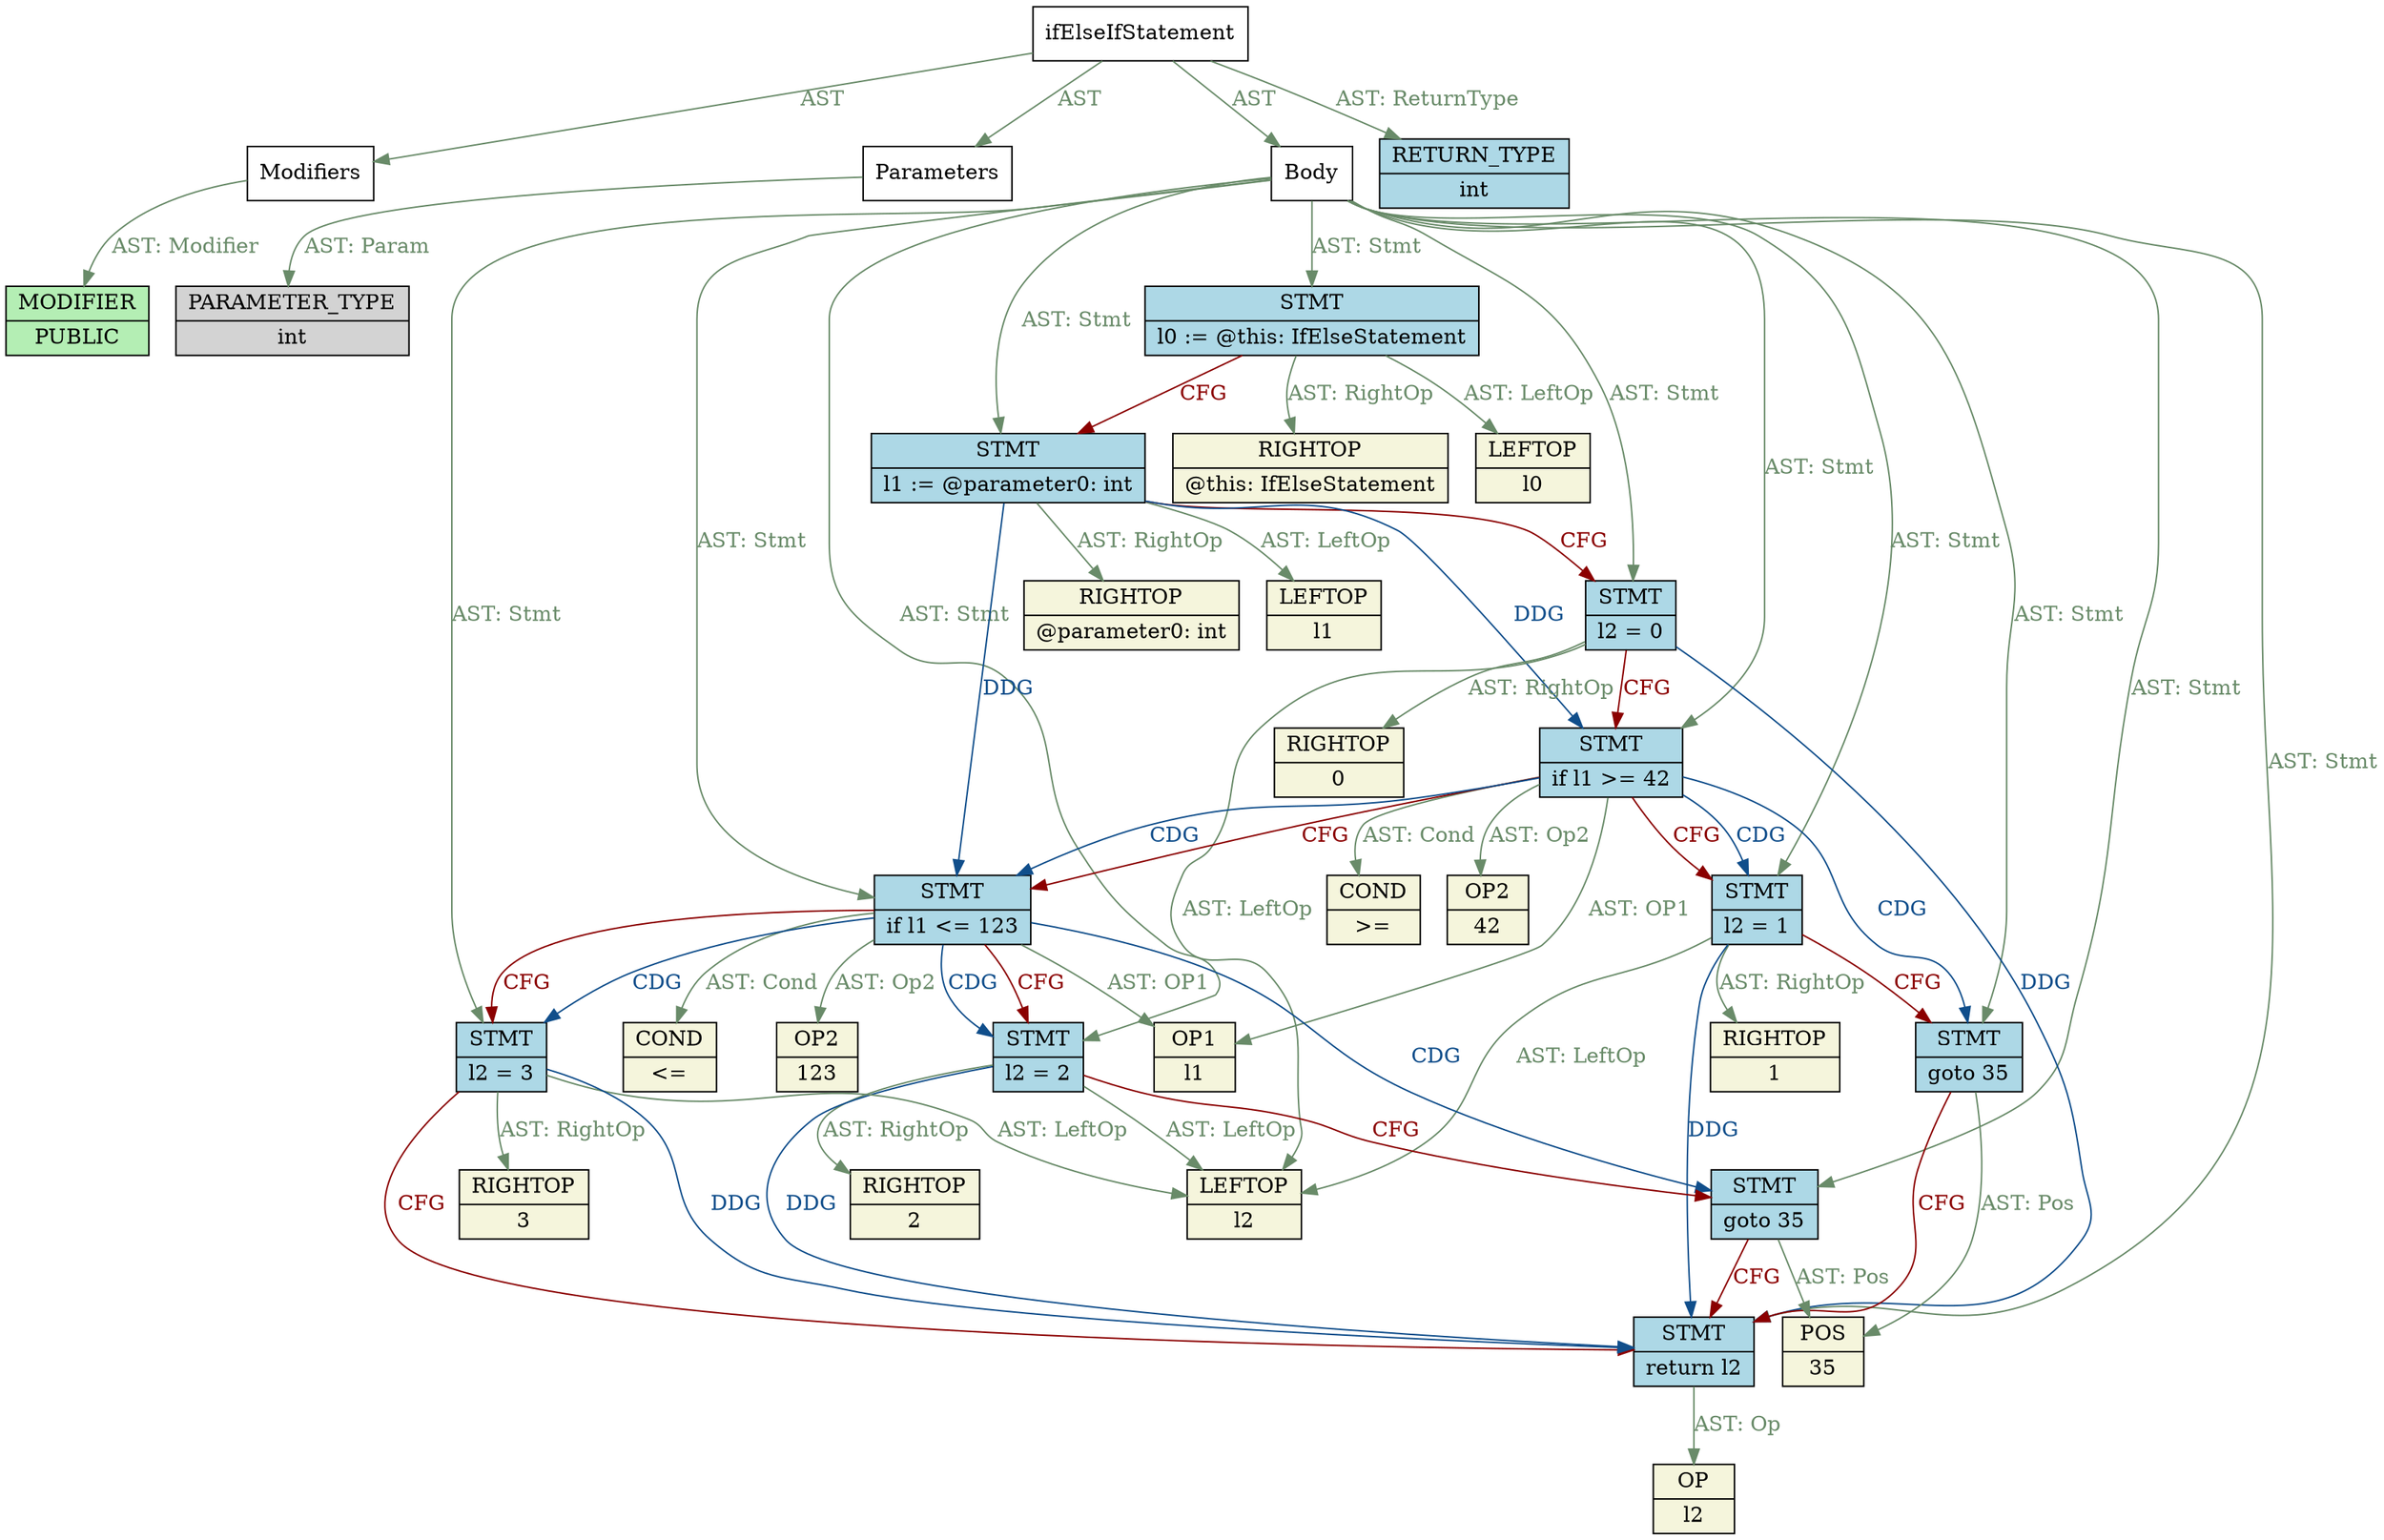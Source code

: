 digraph CPG {
	rankdir=TB;
	node [style=filled, shape=record];
	edge [style=filled]	"1827845153" [label=ifElseIfStatement, fillcolor="white"];
	"866062017" [label=Modifiers, fillcolor="white"];
	"679255763" [label=Parameters, fillcolor="white"];
	"2034796059" [label=Body, fillcolor="white"];
	"-2059221936" [label="{<f0> MODIFIER | <f1> PUBLIC}", fillcolor="darkseagreen2"];
	"242610529" [label="{<f0> PARAMETER_TYPE | <f1> int}", fillcolor="lightgray"];
	"1978621209" [label="{<f0> STMT | <f1> l0 := @this: IfElseStatement}", fillcolor="lightblue"];
	"279699695" [label="{<f0> LEFTOP | <f1> l0}", fillcolor="beige"];
	"443193635" [label="{<f0> RIGHTOP | <f1> @this: IfElseStatement}", fillcolor="beige"];
	"289239655" [label="{<f0> STMT | <f1> l1 := @parameter0: int}", fillcolor="lightblue"];
	"279699726" [label="{<f0> LEFTOP | <f1> l1}", fillcolor="beige"];
	"-581805002" [label="{<f0> RIGHTOP | <f1> @parameter0: int}", fillcolor="beige"];
	"-1766541179" [label="{<f0> STMT | <f1> l2 = 0}", fillcolor="lightblue"];
	"279699757" [label="{<f0> LEFTOP | <f1> l2}", fillcolor="beige"];
	"989450056" [label="{<f0> RIGHTOP | <f1> 0}", fillcolor="beige"];
	"-2116092283" [label="{<f0> STMT | <f1> if l1 &gt;= 42}", fillcolor="lightblue"];
	"1278360681" [label="{<f0> OP1 | <f1> l1}", fillcolor="beige"];
	"972044481" [label="{<f0> COND | <f1>  &gt;= }", fillcolor="beige"];
	"931727514" [label="{<f0> OP2 | <f1> 42}", fillcolor="beige"];
	"-970778312" [label="{<f0> STMT | <f1> l2 = 1}", fillcolor="lightblue"];
	"989450087" [label="{<f0> RIGHTOP | <f1> 1}", fillcolor="beige"];
	"1894156975" [label="{<f0> STMT | <f1> goto 35}", fillcolor="lightblue"];
	"1433718495" [label="{<f0> POS | <f1> 35}", fillcolor="beige"];
	"957051692" [label="{<f0> STMT | <f1> if l1 &lt;= 123}", fillcolor="lightblue"];
	"971984899" [label="{<f0> COND | <f1>  &lt;= }", fillcolor="beige"];
	"933185382" [label="{<f0> OP2 | <f1> 123}", fillcolor="beige"];
	"1311470002" [label="{<f0> STMT | <f1> l2 = 2}", fillcolor="lightblue"];
	"989450118" [label="{<f0> RIGHTOP | <f1> 2}", fillcolor="beige"];
	"-1529344563" [label="{<f0> STMT | <f1> goto 35}", fillcolor="lightblue"];
	"-1437789653" [label="{<f0> STMT | <f1> l2 = 3}", fillcolor="lightblue"];
	"989450149" [label="{<f0> RIGHTOP | <f1> 3}", fillcolor="beige"];
	"61238299" [label="{<f0> STMT | <f1> return l2}", fillcolor="lightblue"];
	"2012851007" [label="{<f0> OP | <f1> l2}", fillcolor="beige"];
	"34353057" [label="{<f0> RETURN_TYPE | <f1> int}", fillcolor="lightblue"];
	"1827845153" -> "866062017"[label="AST", color="darkseagreen4", fontcolor="darkseagreen4"];
	"1827845153" -> "679255763"[label="AST", color="darkseagreen4", fontcolor="darkseagreen4"];
	"1827845153" -> "2034796059"[label="AST", color="darkseagreen4", fontcolor="darkseagreen4"];
	"866062017" -> "-2059221936"[label="AST: Modifier", color="darkseagreen4", fontcolor="darkseagreen4"];
	"679255763" -> "242610529"[label="AST: Param", color="darkseagreen4", fontcolor="darkseagreen4"];
	"2034796059" -> "1978621209"[label="AST: Stmt", color="darkseagreen4", fontcolor="darkseagreen4"];
	"1978621209" -> "279699695"[label="AST: LeftOp", color="darkseagreen4", fontcolor="darkseagreen4"];
	"1978621209" -> "443193635"[label="AST: RightOp", color="darkseagreen4", fontcolor="darkseagreen4"];
	"2034796059" -> "289239655"[label="AST: Stmt", color="darkseagreen4", fontcolor="darkseagreen4"];
	"289239655" -> "279699726"[label="AST: LeftOp", color="darkseagreen4", fontcolor="darkseagreen4"];
	"289239655" -> "-581805002"[label="AST: RightOp", color="darkseagreen4", fontcolor="darkseagreen4"];
	"2034796059" -> "-1766541179"[label="AST: Stmt", color="darkseagreen4", fontcolor="darkseagreen4"];
	"-1766541179" -> "279699757"[label="AST: LeftOp", color="darkseagreen4", fontcolor="darkseagreen4"];
	"-1766541179" -> "989450056"[label="AST: RightOp", color="darkseagreen4", fontcolor="darkseagreen4"];
	"2034796059" -> "-2116092283"[label="AST: Stmt", color="darkseagreen4", fontcolor="darkseagreen4"];
	"-2116092283" -> "1278360681"[label="AST: OP1", color="darkseagreen4", fontcolor="darkseagreen4"];
	"-2116092283" -> "972044481"[label="AST: Cond", color="darkseagreen4", fontcolor="darkseagreen4"];
	"-2116092283" -> "931727514"[label="AST: Op2", color="darkseagreen4", fontcolor="darkseagreen4"];
	"2034796059" -> "-970778312"[label="AST: Stmt", color="darkseagreen4", fontcolor="darkseagreen4"];
	"-970778312" -> "279699757"[label="AST: LeftOp", color="darkseagreen4", fontcolor="darkseagreen4"];
	"-970778312" -> "989450087"[label="AST: RightOp", color="darkseagreen4", fontcolor="darkseagreen4"];
	"2034796059" -> "1894156975"[label="AST: Stmt", color="darkseagreen4", fontcolor="darkseagreen4"];
	"1894156975" -> "1433718495"[label="AST: Pos", color="darkseagreen4", fontcolor="darkseagreen4"];
	"2034796059" -> "957051692"[label="AST: Stmt", color="darkseagreen4", fontcolor="darkseagreen4"];
	"957051692" -> "1278360681"[label="AST: OP1", color="darkseagreen4", fontcolor="darkseagreen4"];
	"957051692" -> "971984899"[label="AST: Cond", color="darkseagreen4", fontcolor="darkseagreen4"];
	"957051692" -> "933185382"[label="AST: Op2", color="darkseagreen4", fontcolor="darkseagreen4"];
	"2034796059" -> "1311470002"[label="AST: Stmt", color="darkseagreen4", fontcolor="darkseagreen4"];
	"1311470002" -> "279699757"[label="AST: LeftOp", color="darkseagreen4", fontcolor="darkseagreen4"];
	"1311470002" -> "989450118"[label="AST: RightOp", color="darkseagreen4", fontcolor="darkseagreen4"];
	"2034796059" -> "-1529344563"[label="AST: Stmt", color="darkseagreen4", fontcolor="darkseagreen4"];
	"-1529344563" -> "1433718495"[label="AST: Pos", color="darkseagreen4", fontcolor="darkseagreen4"];
	"2034796059" -> "-1437789653"[label="AST: Stmt", color="darkseagreen4", fontcolor="darkseagreen4"];
	"-1437789653" -> "279699757"[label="AST: LeftOp", color="darkseagreen4", fontcolor="darkseagreen4"];
	"-1437789653" -> "989450149"[label="AST: RightOp", color="darkseagreen4", fontcolor="darkseagreen4"];
	"2034796059" -> "61238299"[label="AST: Stmt", color="darkseagreen4", fontcolor="darkseagreen4"];
	"61238299" -> "2012851007"[label="AST: Op", color="darkseagreen4", fontcolor="darkseagreen4"];
	"1827845153" -> "34353057"[label="AST: ReturnType", color="darkseagreen4", fontcolor="darkseagreen4"];
	"1978621209" -> "289239655"[label="CFG", color="darkred", fontcolor="darkred"];
	"289239655" -> "-1766541179"[label="CFG", color="darkred", fontcolor="darkred"];
	"-1766541179" -> "-2116092283"[label="CFG", color="darkred", fontcolor="darkred"];
	"-2116092283" -> "-970778312"[label="CFG", color="darkred", fontcolor="darkred"];
	"-2116092283" -> "957051692"[label="CFG", color="darkred", fontcolor="darkred"];
	"-970778312" -> "1894156975"[label="CFG", color="darkred", fontcolor="darkred"];
	"1894156975" -> "61238299"[label="CFG", color="darkred", fontcolor="darkred"];
	"957051692" -> "1311470002"[label="CFG", color="darkred", fontcolor="darkred"];
	"957051692" -> "-1437789653"[label="CFG", color="darkred", fontcolor="darkred"];
	"1311470002" -> "-1529344563"[label="CFG", color="darkred", fontcolor="darkred"];
	"-1529344563" -> "61238299"[label="CFG", color="darkred", fontcolor="darkred"];
	"-1437789653" -> "61238299"[label="CFG", color="darkred", fontcolor="darkred"];
	"-2116092283" -> "-970778312"[label="CDG", color="dodgerblue4", fontcolor="dodgerblue4"];
	"-2116092283" -> "1894156975"[label="CDG", color="dodgerblue4", fontcolor="dodgerblue4"];
	"-2116092283" -> "957051692"[label="CDG", color="dodgerblue4", fontcolor="dodgerblue4"];
	"957051692" -> "1311470002"[label="CDG", color="dodgerblue4", fontcolor="dodgerblue4"];
	"957051692" -> "-1529344563"[label="CDG", color="dodgerblue4", fontcolor="dodgerblue4"];
	"957051692" -> "-1437789653"[label="CDG", color="dodgerblue4", fontcolor="dodgerblue4"];
	"289239655" -> "-2116092283"[label="DDG", color="dodgerblue4", fontcolor="dodgerblue4"];
	"289239655" -> "957051692"[label="DDG", color="dodgerblue4", fontcolor="dodgerblue4"];
	"1311470002" -> "61238299"[label="DDG", color="dodgerblue4", fontcolor="dodgerblue4"];
	"-1437789653" -> "61238299"[label="DDG", color="dodgerblue4", fontcolor="dodgerblue4"];
	"-1766541179" -> "61238299"[label="DDG", color="dodgerblue4", fontcolor="dodgerblue4"];
	"-970778312" -> "61238299"[label="DDG", color="dodgerblue4", fontcolor="dodgerblue4"];
}
